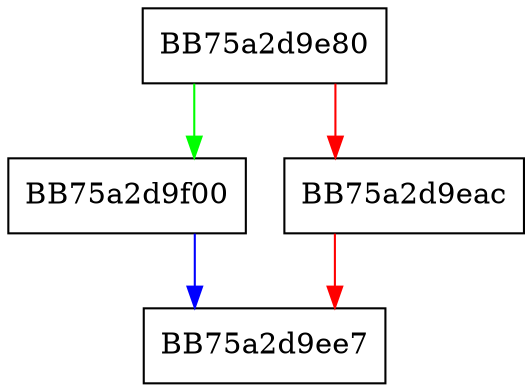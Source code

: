 digraph ReadMemory {
  node [shape="box"];
  graph [splines=ortho];
  BB75a2d9e80 -> BB75a2d9f00 [color="green"];
  BB75a2d9e80 -> BB75a2d9eac [color="red"];
  BB75a2d9eac -> BB75a2d9ee7 [color="red"];
  BB75a2d9f00 -> BB75a2d9ee7 [color="blue"];
}